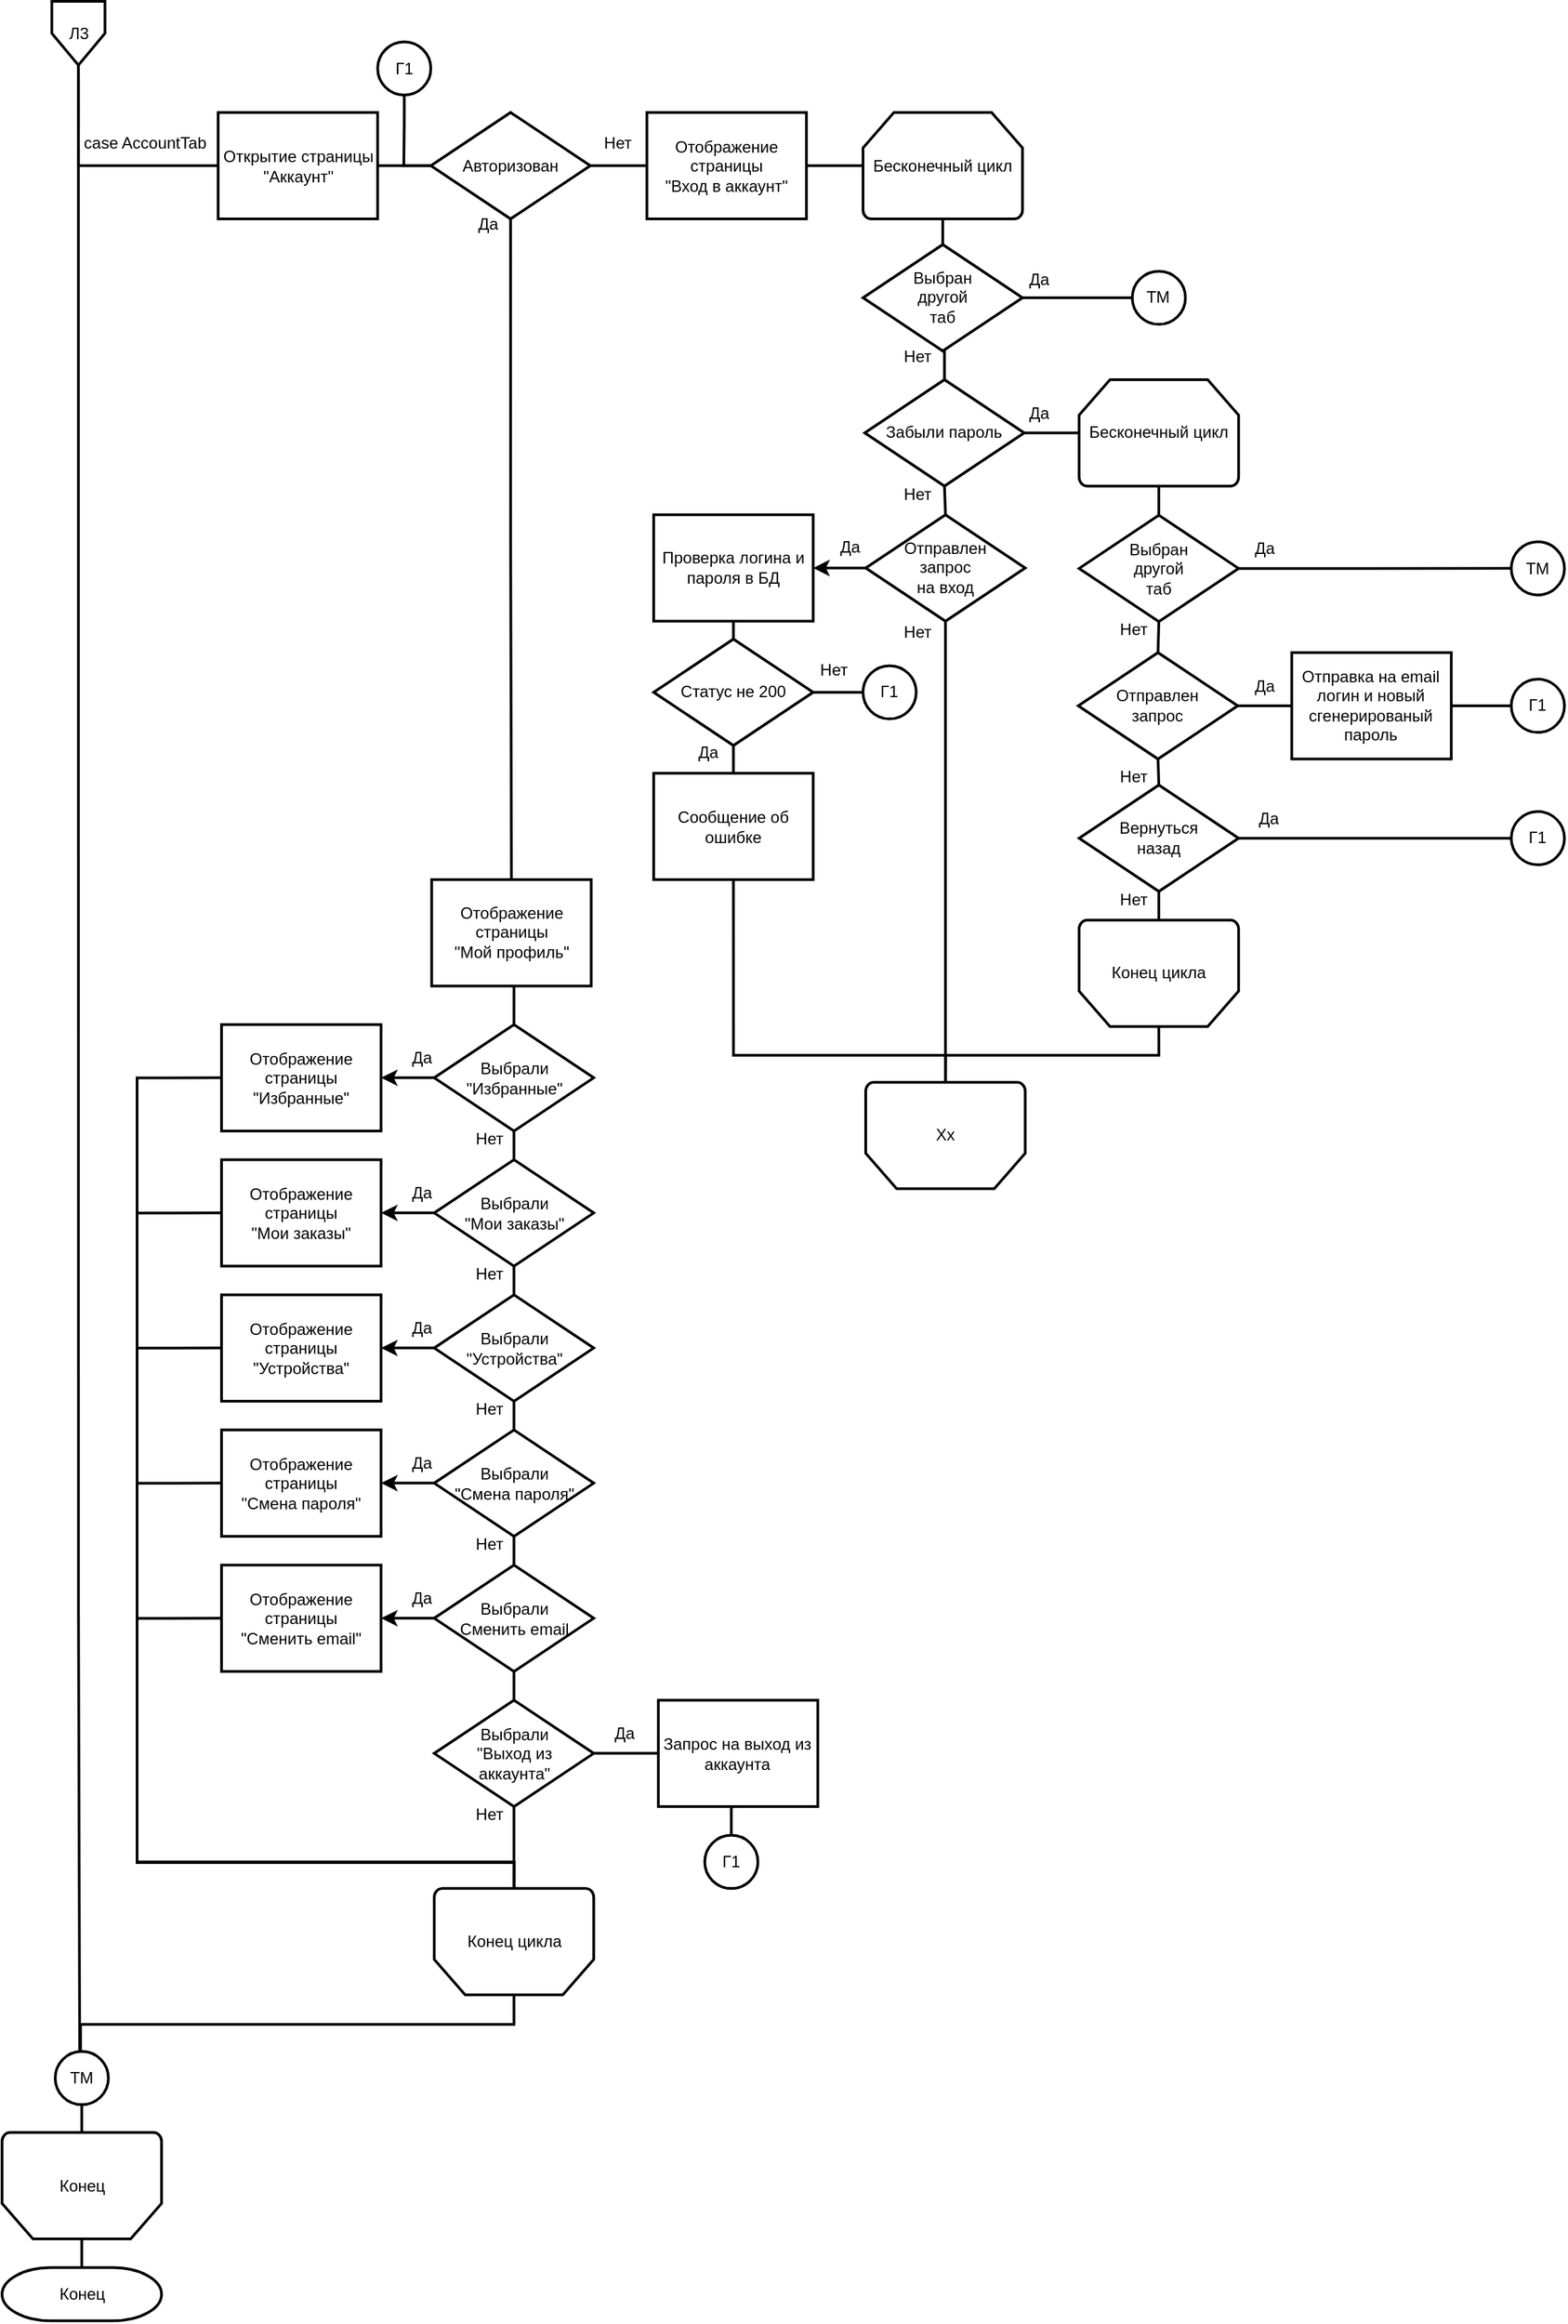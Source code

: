 <mxfile version="21.2.8" type="device">
  <diagram name="Page-1" id="mLQ_XVHuGvEOCb3nRhEn">
    <mxGraphModel dx="2026" dy="1183" grid="1" gridSize="10" guides="1" tooltips="1" connect="1" arrows="1" fold="1" page="1" pageScale="1" pageWidth="1169" pageHeight="1654" math="0" shadow="0">
      <root>
        <mxCell id="0" />
        <mxCell id="1" parent="0" />
        <mxCell id="KvnRA5Yr2zpOSTINbMvu-146" style="edgeStyle=orthogonalEdgeStyle;rounded=0;orthogonalLoop=1;jettySize=auto;html=1;exitX=0.5;exitY=1;exitDx=0;exitDy=0;exitPerimeter=0;strokeWidth=2;endArrow=none;endFill=0;" parent="1" target="KvnRA5Yr2zpOSTINbMvu-25" edge="1">
          <mxGeometry relative="1" as="geometry">
            <mxPoint x="99.055" y="148.74" as="sourcePoint" />
            <Array as="points">
              <mxPoint x="99" y="1230" />
              <mxPoint x="100" y="1230" />
            </Array>
          </mxGeometry>
        </mxCell>
        <mxCell id="_mmpPYD25XxmWE7m6DI2-28" style="edgeStyle=orthogonalEdgeStyle;rounded=0;orthogonalLoop=1;jettySize=auto;html=1;exitX=1;exitY=0.5;exitDx=0;exitDy=0;entryX=0;entryY=0.5;entryDx=0;entryDy=0;entryPerimeter=0;endArrow=none;endFill=0;strokeWidth=2;" parent="1" source="KvnRA5Yr2zpOSTINbMvu-6" target="KvnRA5Yr2zpOSTINbMvu-45" edge="1">
          <mxGeometry relative="1" as="geometry" />
        </mxCell>
        <mxCell id="KvnRA5Yr2zpOSTINbMvu-6" value="Открытие страницы&lt;br&gt;&quot;Аккаунт&quot;" style="rounded=0;whiteSpace=wrap;html=1;absoluteArcSize=1;arcSize=14;strokeWidth=2;" parent="1" vertex="1">
          <mxGeometry x="202.52" y="122.26" width="118.11" height="78.74" as="geometry" />
        </mxCell>
        <mxCell id="3LMkU-X2zRB7gaWDaqeF-50" style="edgeStyle=orthogonalEdgeStyle;rounded=0;orthogonalLoop=1;jettySize=auto;html=1;exitX=0.5;exitY=1;exitDx=0;exitDy=0;exitPerimeter=0;entryX=0.5;entryY=1;entryDx=0;entryDy=0;entryPerimeter=0;strokeWidth=2;endArrow=none;endFill=0;" parent="1" source="KvnRA5Yr2zpOSTINbMvu-25" target="3LMkU-X2zRB7gaWDaqeF-48" edge="1">
          <mxGeometry relative="1" as="geometry" />
        </mxCell>
        <mxCell id="KvnRA5Yr2zpOSTINbMvu-25" value="TM" style="strokeWidth=2;html=1;shape=mxgraph.flowchart.start_2;whiteSpace=wrap;" parent="1" vertex="1">
          <mxGeometry x="81.89" y="1557.31" width="39.37" height="39.37" as="geometry" />
        </mxCell>
        <mxCell id="_mmpPYD25XxmWE7m6DI2-30" style="edgeStyle=orthogonalEdgeStyle;rounded=0;orthogonalLoop=1;jettySize=auto;html=1;exitX=1;exitY=0.5;exitDx=0;exitDy=0;exitPerimeter=0;entryX=0;entryY=0.5;entryDx=0;entryDy=0;strokeWidth=2;endArrow=none;endFill=0;" parent="1" source="KvnRA5Yr2zpOSTINbMvu-45" target="KvnRA5Yr2zpOSTINbMvu-51" edge="1">
          <mxGeometry relative="1" as="geometry" />
        </mxCell>
        <mxCell id="_4HLBdeWDB0E14U4nkhD-1" style="edgeStyle=orthogonalEdgeStyle;rounded=0;orthogonalLoop=1;jettySize=auto;html=1;exitX=0.5;exitY=1;exitDx=0;exitDy=0;exitPerimeter=0;entryX=0.5;entryY=0;entryDx=0;entryDy=0;strokeWidth=2;endArrow=none;endFill=0;" edge="1" parent="1" source="KvnRA5Yr2zpOSTINbMvu-45" target="KvnRA5Yr2zpOSTINbMvu-46">
          <mxGeometry relative="1" as="geometry" />
        </mxCell>
        <mxCell id="KvnRA5Yr2zpOSTINbMvu-45" value="Авторизован" style="strokeWidth=2;html=1;shape=mxgraph.flowchart.decision;whiteSpace=wrap;" parent="1" vertex="1">
          <mxGeometry x="360" y="122.26" width="118.11" height="78.74" as="geometry" />
        </mxCell>
        <mxCell id="3LMkU-X2zRB7gaWDaqeF-35" style="edgeStyle=orthogonalEdgeStyle;rounded=0;orthogonalLoop=1;jettySize=auto;html=1;exitX=0.5;exitY=1;exitDx=0;exitDy=0;entryX=0.5;entryY=0;entryDx=0;entryDy=0;entryPerimeter=0;strokeWidth=2;endArrow=none;endFill=0;" parent="1" source="KvnRA5Yr2zpOSTINbMvu-46" target="3LMkU-X2zRB7gaWDaqeF-12" edge="1">
          <mxGeometry relative="1" as="geometry" />
        </mxCell>
        <mxCell id="KvnRA5Yr2zpOSTINbMvu-46" value="Отображение страницы&lt;br&gt;&quot;Мой профиль&quot;" style="rounded=0;whiteSpace=wrap;html=1;absoluteArcSize=1;arcSize=14;strokeWidth=2;" parent="1" vertex="1">
          <mxGeometry x="360.63" y="690.0" width="118.11" height="78.74" as="geometry" />
        </mxCell>
        <mxCell id="_mmpPYD25XxmWE7m6DI2-32" style="edgeStyle=orthogonalEdgeStyle;rounded=0;orthogonalLoop=1;jettySize=auto;html=1;exitX=1;exitY=0.5;exitDx=0;exitDy=0;entryX=0;entryY=0.5;entryDx=0;entryDy=0;entryPerimeter=0;strokeWidth=2;endArrow=none;endFill=0;" parent="1" source="KvnRA5Yr2zpOSTINbMvu-51" target="_mmpPYD25XxmWE7m6DI2-2" edge="1">
          <mxGeometry relative="1" as="geometry" />
        </mxCell>
        <mxCell id="KvnRA5Yr2zpOSTINbMvu-51" value="Отображение страницы&lt;br&gt;&quot;Вход в аккаунт&quot;" style="rounded=0;whiteSpace=wrap;html=1;absoluteArcSize=1;arcSize=14;strokeWidth=2;" parent="1" vertex="1">
          <mxGeometry x="520" y="122.26" width="118.11" height="78.74" as="geometry" />
        </mxCell>
        <mxCell id="khyOvqJB74KbkY-MV7Ck-98" style="edgeStyle=orthogonalEdgeStyle;rounded=0;orthogonalLoop=1;jettySize=auto;html=1;exitX=0.5;exitY=1;exitDx=0;exitDy=0;endArrow=none;endFill=0;strokeWidth=2;" parent="1" source="khyOvqJB74KbkY-MV7Ck-97" edge="1">
          <mxGeometry relative="1" as="geometry">
            <mxPoint x="99" y="150" as="targetPoint" />
          </mxGeometry>
        </mxCell>
        <mxCell id="3LMkU-X2zRB7gaWDaqeF-1" style="edgeStyle=orthogonalEdgeStyle;rounded=0;orthogonalLoop=1;jettySize=auto;html=1;exitX=0.5;exitY=1;exitDx=0;exitDy=0;entryX=0;entryY=0.5;entryDx=0;entryDy=0;strokeWidth=2;endArrow=none;endFill=0;" parent="1" source="khyOvqJB74KbkY-MV7Ck-97" target="KvnRA5Yr2zpOSTINbMvu-6" edge="1">
          <mxGeometry relative="1" as="geometry" />
        </mxCell>
        <mxCell id="khyOvqJB74KbkY-MV7Ck-97" value="Л3" style="verticalLabelPosition=middle;verticalAlign=middle;html=1;shape=offPageConnector;rounded=0;size=0.5;strokeWidth=2;labelPosition=center;align=center;" parent="1" vertex="1">
          <mxGeometry x="79.37" y="40.0" width="39.37" height="47.244" as="geometry" />
        </mxCell>
        <mxCell id="_mmpPYD25XxmWE7m6DI2-33" style="edgeStyle=orthogonalEdgeStyle;rounded=0;orthogonalLoop=1;jettySize=auto;html=1;exitX=0.5;exitY=1;exitDx=0;exitDy=0;exitPerimeter=0;entryX=0.5;entryY=0;entryDx=0;entryDy=0;entryPerimeter=0;strokeWidth=2;endArrow=none;endFill=0;" parent="1" source="_mmpPYD25XxmWE7m6DI2-2" target="_mmpPYD25XxmWE7m6DI2-3" edge="1">
          <mxGeometry relative="1" as="geometry" />
        </mxCell>
        <mxCell id="_mmpPYD25XxmWE7m6DI2-2" value="Бесконечный цикл" style="strokeWidth=2;html=1;shape=mxgraph.flowchart.loop_limit;whiteSpace=wrap;" parent="1" vertex="1">
          <mxGeometry x="680" y="122.26" width="118.11" height="78.74" as="geometry" />
        </mxCell>
        <mxCell id="_mmpPYD25XxmWE7m6DI2-34" style="edgeStyle=orthogonalEdgeStyle;rounded=0;orthogonalLoop=1;jettySize=auto;html=1;exitX=1;exitY=0.5;exitDx=0;exitDy=0;exitPerimeter=0;entryX=0;entryY=0.5;entryDx=0;entryDy=0;entryPerimeter=0;strokeWidth=2;endArrow=none;endFill=0;" parent="1" source="_mmpPYD25XxmWE7m6DI2-3" target="_mmpPYD25XxmWE7m6DI2-4" edge="1">
          <mxGeometry relative="1" as="geometry" />
        </mxCell>
        <mxCell id="_mmpPYD25XxmWE7m6DI2-35" style="edgeStyle=orthogonalEdgeStyle;rounded=0;orthogonalLoop=1;jettySize=auto;html=1;exitX=0.5;exitY=1;exitDx=0;exitDy=0;exitPerimeter=0;entryX=0.5;entryY=0;entryDx=0;entryDy=0;entryPerimeter=0;strokeWidth=2;endArrow=none;endFill=0;" parent="1" source="_mmpPYD25XxmWE7m6DI2-3" target="_mmpPYD25XxmWE7m6DI2-5" edge="1">
          <mxGeometry relative="1" as="geometry" />
        </mxCell>
        <mxCell id="_mmpPYD25XxmWE7m6DI2-3" value="Выбран&lt;br&gt;другой&lt;br&gt;таб" style="strokeWidth=2;html=1;shape=mxgraph.flowchart.decision;whiteSpace=wrap;" parent="1" vertex="1">
          <mxGeometry x="680.0" y="220" width="118.11" height="78.74" as="geometry" />
        </mxCell>
        <mxCell id="_mmpPYD25XxmWE7m6DI2-4" value="TM" style="strokeWidth=2;html=1;shape=mxgraph.flowchart.start_2;whiteSpace=wrap;" parent="1" vertex="1">
          <mxGeometry x="879.37" y="239.69" width="39.37" height="39.37" as="geometry" />
        </mxCell>
        <mxCell id="_mmpPYD25XxmWE7m6DI2-36" style="edgeStyle=orthogonalEdgeStyle;rounded=0;orthogonalLoop=1;jettySize=auto;html=1;exitX=1;exitY=0.5;exitDx=0;exitDy=0;exitPerimeter=0;entryX=0;entryY=0.5;entryDx=0;entryDy=0;entryPerimeter=0;strokeWidth=2;endArrow=none;endFill=0;" parent="1" source="_mmpPYD25XxmWE7m6DI2-5" target="_mmpPYD25XxmWE7m6DI2-6" edge="1">
          <mxGeometry relative="1" as="geometry" />
        </mxCell>
        <mxCell id="3LMkU-X2zRB7gaWDaqeF-8" style="edgeStyle=orthogonalEdgeStyle;rounded=0;orthogonalLoop=1;jettySize=auto;html=1;exitX=0.5;exitY=1;exitDx=0;exitDy=0;exitPerimeter=0;entryX=0.5;entryY=0;entryDx=0;entryDy=0;entryPerimeter=0;strokeWidth=2;endArrow=none;endFill=0;" parent="1" source="_mmpPYD25XxmWE7m6DI2-5" target="3LMkU-X2zRB7gaWDaqeF-7" edge="1">
          <mxGeometry relative="1" as="geometry" />
        </mxCell>
        <mxCell id="_mmpPYD25XxmWE7m6DI2-5" value="Забыли пароль" style="strokeWidth=2;html=1;shape=mxgraph.flowchart.decision;whiteSpace=wrap;" parent="1" vertex="1">
          <mxGeometry x="681.26" y="320" width="118.11" height="78.74" as="geometry" />
        </mxCell>
        <mxCell id="_mmpPYD25XxmWE7m6DI2-13" style="edgeStyle=orthogonalEdgeStyle;rounded=0;orthogonalLoop=1;jettySize=auto;html=1;exitX=0.5;exitY=1;exitDx=0;exitDy=0;exitPerimeter=0;entryX=0.5;entryY=0;entryDx=0;entryDy=0;entryPerimeter=0;strokeWidth=2;endArrow=none;endFill=0;" parent="1" source="_mmpPYD25XxmWE7m6DI2-6" target="_mmpPYD25XxmWE7m6DI2-7" edge="1">
          <mxGeometry relative="1" as="geometry" />
        </mxCell>
        <mxCell id="_mmpPYD25XxmWE7m6DI2-6" value="Бесконечный цикл" style="strokeWidth=2;html=1;shape=mxgraph.flowchart.loop_limit;whiteSpace=wrap;" parent="1" vertex="1">
          <mxGeometry x="840" y="320" width="118.11" height="78.74" as="geometry" />
        </mxCell>
        <mxCell id="_mmpPYD25XxmWE7m6DI2-14" style="edgeStyle=orthogonalEdgeStyle;rounded=0;orthogonalLoop=1;jettySize=auto;html=1;exitX=0.5;exitY=1;exitDx=0;exitDy=0;exitPerimeter=0;entryX=0.5;entryY=0;entryDx=0;entryDy=0;entryPerimeter=0;strokeWidth=2;endArrow=none;endFill=0;" parent="1" source="_mmpPYD25XxmWE7m6DI2-7" target="_mmpPYD25XxmWE7m6DI2-9" edge="1">
          <mxGeometry relative="1" as="geometry" />
        </mxCell>
        <mxCell id="_mmpPYD25XxmWE7m6DI2-16" style="edgeStyle=orthogonalEdgeStyle;rounded=0;orthogonalLoop=1;jettySize=auto;html=1;exitX=1;exitY=0.5;exitDx=0;exitDy=0;exitPerimeter=0;entryX=0;entryY=0.5;entryDx=0;entryDy=0;entryPerimeter=0;strokeWidth=2;endArrow=none;endFill=0;" parent="1" source="_mmpPYD25XxmWE7m6DI2-7" target="_mmpPYD25XxmWE7m6DI2-8" edge="1">
          <mxGeometry relative="1" as="geometry" />
        </mxCell>
        <mxCell id="_mmpPYD25XxmWE7m6DI2-7" value="Выбран&lt;br&gt;другой&lt;br&gt;таб" style="strokeWidth=2;html=1;shape=mxgraph.flowchart.decision;whiteSpace=wrap;" parent="1" vertex="1">
          <mxGeometry x="840.0" y="420.32" width="118.11" height="78.74" as="geometry" />
        </mxCell>
        <mxCell id="_mmpPYD25XxmWE7m6DI2-8" value="TM" style="strokeWidth=2;html=1;shape=mxgraph.flowchart.start_2;whiteSpace=wrap;" parent="1" vertex="1">
          <mxGeometry x="1160" y="440.0" width="39.37" height="39.37" as="geometry" />
        </mxCell>
        <mxCell id="_mmpPYD25XxmWE7m6DI2-25" style="edgeStyle=orthogonalEdgeStyle;rounded=0;orthogonalLoop=1;jettySize=auto;html=1;exitX=0.5;exitY=1;exitDx=0;exitDy=0;exitPerimeter=0;entryX=0.5;entryY=0;entryDx=0;entryDy=0;entryPerimeter=0;endArrow=none;endFill=0;strokeWidth=2;" parent="1" source="_mmpPYD25XxmWE7m6DI2-9" target="_mmpPYD25XxmWE7m6DI2-23" edge="1">
          <mxGeometry relative="1" as="geometry" />
        </mxCell>
        <mxCell id="3LMkU-X2zRB7gaWDaqeF-55" style="edgeStyle=orthogonalEdgeStyle;rounded=0;orthogonalLoop=1;jettySize=auto;html=1;exitX=1;exitY=0.5;exitDx=0;exitDy=0;exitPerimeter=0;entryX=0;entryY=0.5;entryDx=0;entryDy=0;strokeWidth=2;endArrow=none;endFill=0;" parent="1" source="_mmpPYD25XxmWE7m6DI2-9" target="3LMkU-X2zRB7gaWDaqeF-54" edge="1">
          <mxGeometry relative="1" as="geometry" />
        </mxCell>
        <mxCell id="_mmpPYD25XxmWE7m6DI2-9" value="Отправлен&lt;br&gt;запрос" style="strokeWidth=2;html=1;shape=mxgraph.flowchart.decision;whiteSpace=wrap;" parent="1" vertex="1">
          <mxGeometry x="839.37" y="522" width="118.11" height="78.74" as="geometry" />
        </mxCell>
        <mxCell id="_mmpPYD25XxmWE7m6DI2-29" style="edgeStyle=orthogonalEdgeStyle;rounded=0;orthogonalLoop=1;jettySize=auto;html=1;exitX=0.5;exitY=1;exitDx=0;exitDy=0;exitPerimeter=0;entryX=0;entryY=0.5;entryDx=0;entryDy=0;entryPerimeter=0;strokeWidth=2;endArrow=none;endFill=0;" parent="1" source="_mmpPYD25XxmWE7m6DI2-10" target="KvnRA5Yr2zpOSTINbMvu-45" edge="1">
          <mxGeometry relative="1" as="geometry" />
        </mxCell>
        <mxCell id="_mmpPYD25XxmWE7m6DI2-10" value="Г1" style="strokeWidth=2;html=1;shape=mxgraph.flowchart.start_2;whiteSpace=wrap;" parent="1" vertex="1">
          <mxGeometry x="320.63" y="70" width="39.37" height="39.37" as="geometry" />
        </mxCell>
        <mxCell id="_mmpPYD25XxmWE7m6DI2-11" value="Г1" style="strokeWidth=2;html=1;shape=mxgraph.flowchart.start_2;whiteSpace=wrap;" parent="1" vertex="1">
          <mxGeometry x="1160" y="541.68" width="39.37" height="39.37" as="geometry" />
        </mxCell>
        <mxCell id="3LMkU-X2zRB7gaWDaqeF-5" style="edgeStyle=orthogonalEdgeStyle;rounded=0;orthogonalLoop=1;jettySize=auto;html=1;exitX=0.5;exitY=0;exitDx=0;exitDy=0;exitPerimeter=0;entryX=0.5;entryY=1;entryDx=0;entryDy=0;entryPerimeter=0;strokeWidth=2;endArrow=none;endFill=0;" parent="1" source="_mmpPYD25XxmWE7m6DI2-12" target="3LMkU-X2zRB7gaWDaqeF-4" edge="1">
          <mxGeometry relative="1" as="geometry">
            <Array as="points">
              <mxPoint x="899" y="820" />
              <mxPoint x="741" y="820" />
            </Array>
          </mxGeometry>
        </mxCell>
        <mxCell id="_mmpPYD25XxmWE7m6DI2-12" value="Конец цикла" style="strokeWidth=2;html=1;shape=mxgraph.flowchart.loop_limit;whiteSpace=wrap;flipH=1;flipV=1;" parent="1" vertex="1">
          <mxGeometry x="840" y="720" width="118.11" height="78.74" as="geometry" />
        </mxCell>
        <mxCell id="_mmpPYD25XxmWE7m6DI2-26" style="edgeStyle=orthogonalEdgeStyle;rounded=0;orthogonalLoop=1;jettySize=auto;html=1;exitX=1;exitY=0.5;exitDx=0;exitDy=0;exitPerimeter=0;entryX=0;entryY=0.5;entryDx=0;entryDy=0;entryPerimeter=0;strokeWidth=2;endArrow=none;endFill=0;" parent="1" source="_mmpPYD25XxmWE7m6DI2-23" target="_mmpPYD25XxmWE7m6DI2-24" edge="1">
          <mxGeometry relative="1" as="geometry" />
        </mxCell>
        <mxCell id="_mmpPYD25XxmWE7m6DI2-27" style="edgeStyle=orthogonalEdgeStyle;rounded=0;orthogonalLoop=1;jettySize=auto;html=1;exitX=0.5;exitY=1;exitDx=0;exitDy=0;exitPerimeter=0;entryX=0.5;entryY=1;entryDx=0;entryDy=0;entryPerimeter=0;strokeWidth=2;endArrow=none;endFill=0;" parent="1" source="_mmpPYD25XxmWE7m6DI2-23" target="_mmpPYD25XxmWE7m6DI2-12" edge="1">
          <mxGeometry relative="1" as="geometry" />
        </mxCell>
        <mxCell id="_mmpPYD25XxmWE7m6DI2-23" value="Вернуться&lt;br&gt;назад" style="strokeWidth=2;html=1;shape=mxgraph.flowchart.decision;whiteSpace=wrap;" parent="1" vertex="1">
          <mxGeometry x="840" y="620" width="118.11" height="78.74" as="geometry" />
        </mxCell>
        <mxCell id="_mmpPYD25XxmWE7m6DI2-24" value="Г1" style="strokeWidth=2;html=1;shape=mxgraph.flowchart.start_2;whiteSpace=wrap;" parent="1" vertex="1">
          <mxGeometry x="1160.0" y="639.68" width="39.37" height="39.37" as="geometry" />
        </mxCell>
        <mxCell id="3LMkU-X2zRB7gaWDaqeF-2" value="case AccountTab" style="text;html=1;align=center;verticalAlign=middle;resizable=0;points=[];autosize=1;strokeColor=none;fillColor=none;" parent="1" vertex="1">
          <mxGeometry x="92.52" y="130" width="110" height="30" as="geometry" />
        </mxCell>
        <mxCell id="3LMkU-X2zRB7gaWDaqeF-4" value="Xx" style="strokeWidth=2;html=1;shape=mxgraph.flowchart.loop_limit;whiteSpace=wrap;flipH=1;flipV=1;" parent="1" vertex="1">
          <mxGeometry x="682" y="840" width="118.11" height="78.74" as="geometry" />
        </mxCell>
        <mxCell id="3LMkU-X2zRB7gaWDaqeF-11" style="edgeStyle=orthogonalEdgeStyle;rounded=0;orthogonalLoop=1;jettySize=auto;html=1;exitX=0.5;exitY=1;exitDx=0;exitDy=0;exitPerimeter=0;entryX=0.5;entryY=1;entryDx=0;entryDy=0;entryPerimeter=0;strokeWidth=2;endArrow=none;endFill=0;" parent="1" source="3LMkU-X2zRB7gaWDaqeF-7" target="3LMkU-X2zRB7gaWDaqeF-4" edge="1">
          <mxGeometry relative="1" as="geometry" />
        </mxCell>
        <mxCell id="3LMkU-X2zRB7gaWDaqeF-77" style="edgeStyle=orthogonalEdgeStyle;rounded=0;orthogonalLoop=1;jettySize=auto;html=1;exitX=0;exitY=0.5;exitDx=0;exitDy=0;exitPerimeter=0;entryX=1;entryY=0.5;entryDx=0;entryDy=0;strokeWidth=2;" parent="1" source="3LMkU-X2zRB7gaWDaqeF-7" target="3LMkU-X2zRB7gaWDaqeF-76" edge="1">
          <mxGeometry relative="1" as="geometry" />
        </mxCell>
        <mxCell id="3LMkU-X2zRB7gaWDaqeF-7" value="Отправлен&lt;br&gt;запрос&lt;br&gt;на вход" style="strokeWidth=2;html=1;shape=mxgraph.flowchart.decision;whiteSpace=wrap;" parent="1" vertex="1">
          <mxGeometry x="682" y="420" width="118.11" height="78.74" as="geometry" />
        </mxCell>
        <mxCell id="3LMkU-X2zRB7gaWDaqeF-9" value="Г1" style="strokeWidth=2;html=1;shape=mxgraph.flowchart.start_2;whiteSpace=wrap;" parent="1" vertex="1">
          <mxGeometry x="680.0" y="531.69" width="39.37" height="39.37" as="geometry" />
        </mxCell>
        <mxCell id="3LMkU-X2zRB7gaWDaqeF-19" style="edgeStyle=orthogonalEdgeStyle;rounded=0;orthogonalLoop=1;jettySize=auto;html=1;exitX=0;exitY=0.5;exitDx=0;exitDy=0;exitPerimeter=0;entryX=1;entryY=0.5;entryDx=0;entryDy=0;strokeWidth=2;" parent="1" source="3LMkU-X2zRB7gaWDaqeF-12" target="3LMkU-X2zRB7gaWDaqeF-18" edge="1">
          <mxGeometry relative="1" as="geometry" />
        </mxCell>
        <mxCell id="3LMkU-X2zRB7gaWDaqeF-36" style="edgeStyle=orthogonalEdgeStyle;rounded=0;orthogonalLoop=1;jettySize=auto;html=1;exitX=0.5;exitY=1;exitDx=0;exitDy=0;exitPerimeter=0;entryX=0.5;entryY=0;entryDx=0;entryDy=0;entryPerimeter=0;strokeWidth=2;endArrow=none;endFill=0;" parent="1" source="3LMkU-X2zRB7gaWDaqeF-12" target="3LMkU-X2zRB7gaWDaqeF-13" edge="1">
          <mxGeometry relative="1" as="geometry" />
        </mxCell>
        <mxCell id="3LMkU-X2zRB7gaWDaqeF-12" value="Выбрали &quot;Избранные&quot;" style="strokeWidth=2;html=1;shape=mxgraph.flowchart.decision;whiteSpace=wrap;" parent="1" vertex="1">
          <mxGeometry x="362.52" y="797.31" width="118.11" height="78.74" as="geometry" />
        </mxCell>
        <mxCell id="3LMkU-X2zRB7gaWDaqeF-21" style="edgeStyle=orthogonalEdgeStyle;rounded=0;orthogonalLoop=1;jettySize=auto;html=1;exitX=0;exitY=0.5;exitDx=0;exitDy=0;exitPerimeter=0;entryX=1;entryY=0.5;entryDx=0;entryDy=0;strokeWidth=2;" parent="1" source="3LMkU-X2zRB7gaWDaqeF-13" target="3LMkU-X2zRB7gaWDaqeF-20" edge="1">
          <mxGeometry relative="1" as="geometry" />
        </mxCell>
        <mxCell id="3LMkU-X2zRB7gaWDaqeF-37" style="edgeStyle=orthogonalEdgeStyle;rounded=0;orthogonalLoop=1;jettySize=auto;html=1;exitX=0.5;exitY=1;exitDx=0;exitDy=0;exitPerimeter=0;entryX=0.5;entryY=0;entryDx=0;entryDy=0;entryPerimeter=0;strokeWidth=2;endArrow=none;endFill=0;" parent="1" source="3LMkU-X2zRB7gaWDaqeF-13" target="3LMkU-X2zRB7gaWDaqeF-14" edge="1">
          <mxGeometry relative="1" as="geometry" />
        </mxCell>
        <mxCell id="3LMkU-X2zRB7gaWDaqeF-13" value="Выбрали&lt;br&gt;&quot;Мои заказы&quot;" style="strokeWidth=2;html=1;shape=mxgraph.flowchart.decision;whiteSpace=wrap;" parent="1" vertex="1">
          <mxGeometry x="362.52" y="897.31" width="118.11" height="78.74" as="geometry" />
        </mxCell>
        <mxCell id="3LMkU-X2zRB7gaWDaqeF-32" style="edgeStyle=orthogonalEdgeStyle;rounded=0;orthogonalLoop=1;jettySize=auto;html=1;exitX=0;exitY=0.5;exitDx=0;exitDy=0;exitPerimeter=0;entryX=1;entryY=0.5;entryDx=0;entryDy=0;strokeWidth=2;" parent="1" source="3LMkU-X2zRB7gaWDaqeF-14" target="3LMkU-X2zRB7gaWDaqeF-22" edge="1">
          <mxGeometry relative="1" as="geometry" />
        </mxCell>
        <mxCell id="3LMkU-X2zRB7gaWDaqeF-38" style="edgeStyle=orthogonalEdgeStyle;rounded=0;orthogonalLoop=1;jettySize=auto;html=1;exitX=0.5;exitY=1;exitDx=0;exitDy=0;exitPerimeter=0;entryX=0.5;entryY=0;entryDx=0;entryDy=0;entryPerimeter=0;strokeWidth=2;endArrow=none;endFill=0;" parent="1" source="3LMkU-X2zRB7gaWDaqeF-14" target="3LMkU-X2zRB7gaWDaqeF-15" edge="1">
          <mxGeometry relative="1" as="geometry" />
        </mxCell>
        <mxCell id="3LMkU-X2zRB7gaWDaqeF-14" value="Выбрали &quot;Устройства&quot;" style="strokeWidth=2;html=1;shape=mxgraph.flowchart.decision;whiteSpace=wrap;" parent="1" vertex="1">
          <mxGeometry x="362.52" y="997.31" width="118.11" height="78.74" as="geometry" />
        </mxCell>
        <mxCell id="3LMkU-X2zRB7gaWDaqeF-33" style="edgeStyle=orthogonalEdgeStyle;rounded=0;orthogonalLoop=1;jettySize=auto;html=1;exitX=0;exitY=0.5;exitDx=0;exitDy=0;exitPerimeter=0;entryX=1;entryY=0.5;entryDx=0;entryDy=0;strokeWidth=2;" parent="1" source="3LMkU-X2zRB7gaWDaqeF-15" target="3LMkU-X2zRB7gaWDaqeF-23" edge="1">
          <mxGeometry relative="1" as="geometry" />
        </mxCell>
        <mxCell id="3LMkU-X2zRB7gaWDaqeF-39" style="edgeStyle=orthogonalEdgeStyle;rounded=0;orthogonalLoop=1;jettySize=auto;html=1;exitX=0.5;exitY=1;exitDx=0;exitDy=0;exitPerimeter=0;entryX=0.5;entryY=0;entryDx=0;entryDy=0;entryPerimeter=0;strokeWidth=2;endArrow=none;endFill=0;" parent="1" source="3LMkU-X2zRB7gaWDaqeF-15" target="3LMkU-X2zRB7gaWDaqeF-16" edge="1">
          <mxGeometry relative="1" as="geometry" />
        </mxCell>
        <mxCell id="3LMkU-X2zRB7gaWDaqeF-15" value="Выбрали&lt;br&gt;&quot;Смена пароля&quot;" style="strokeWidth=2;html=1;shape=mxgraph.flowchart.decision;whiteSpace=wrap;" parent="1" vertex="1">
          <mxGeometry x="362.52" y="1097.31" width="118.11" height="78.74" as="geometry" />
        </mxCell>
        <mxCell id="3LMkU-X2zRB7gaWDaqeF-34" style="edgeStyle=orthogonalEdgeStyle;rounded=0;orthogonalLoop=1;jettySize=auto;html=1;exitX=0;exitY=0.5;exitDx=0;exitDy=0;exitPerimeter=0;entryX=1;entryY=0.5;entryDx=0;entryDy=0;strokeWidth=2;" parent="1" source="3LMkU-X2zRB7gaWDaqeF-16" target="3LMkU-X2zRB7gaWDaqeF-24" edge="1">
          <mxGeometry relative="1" as="geometry" />
        </mxCell>
        <mxCell id="3LMkU-X2zRB7gaWDaqeF-40" style="edgeStyle=orthogonalEdgeStyle;rounded=0;orthogonalLoop=1;jettySize=auto;html=1;exitX=0.5;exitY=1;exitDx=0;exitDy=0;exitPerimeter=0;entryX=0.5;entryY=0;entryDx=0;entryDy=0;entryPerimeter=0;strokeWidth=2;endArrow=none;endFill=0;" parent="1" source="3LMkU-X2zRB7gaWDaqeF-16" target="3LMkU-X2zRB7gaWDaqeF-17" edge="1">
          <mxGeometry relative="1" as="geometry" />
        </mxCell>
        <mxCell id="3LMkU-X2zRB7gaWDaqeF-16" value="Выбрали&lt;br&gt;Сменить email" style="strokeWidth=2;html=1;shape=mxgraph.flowchart.decision;whiteSpace=wrap;" parent="1" vertex="1">
          <mxGeometry x="362.52" y="1197.31" width="118.11" height="78.74" as="geometry" />
        </mxCell>
        <mxCell id="3LMkU-X2zRB7gaWDaqeF-28" style="edgeStyle=orthogonalEdgeStyle;rounded=0;orthogonalLoop=1;jettySize=auto;html=1;exitX=1;exitY=0.5;exitDx=0;exitDy=0;exitPerimeter=0;entryX=0;entryY=0.5;entryDx=0;entryDy=0;strokeWidth=2;endArrow=none;endFill=0;" parent="1" source="3LMkU-X2zRB7gaWDaqeF-17" target="3LMkU-X2zRB7gaWDaqeF-25" edge="1">
          <mxGeometry relative="1" as="geometry" />
        </mxCell>
        <mxCell id="3LMkU-X2zRB7gaWDaqeF-41" style="edgeStyle=orthogonalEdgeStyle;rounded=0;orthogonalLoop=1;jettySize=auto;html=1;exitX=0.5;exitY=1;exitDx=0;exitDy=0;exitPerimeter=0;entryX=0.5;entryY=1;entryDx=0;entryDy=0;entryPerimeter=0;strokeWidth=2;endArrow=none;endFill=0;" parent="1" source="3LMkU-X2zRB7gaWDaqeF-17" target="3LMkU-X2zRB7gaWDaqeF-31" edge="1">
          <mxGeometry relative="1" as="geometry" />
        </mxCell>
        <mxCell id="3LMkU-X2zRB7gaWDaqeF-17" value="Выбрали&lt;br&gt;&quot;Выход из&lt;br&gt;аккаунта&quot;" style="strokeWidth=2;html=1;shape=mxgraph.flowchart.decision;whiteSpace=wrap;" parent="1" vertex="1">
          <mxGeometry x="362.52" y="1297.31" width="118.11" height="78.74" as="geometry" />
        </mxCell>
        <mxCell id="3LMkU-X2zRB7gaWDaqeF-47" style="edgeStyle=orthogonalEdgeStyle;rounded=0;orthogonalLoop=1;jettySize=auto;html=1;exitX=0;exitY=0.5;exitDx=0;exitDy=0;strokeWidth=2;endArrow=none;endFill=0;" parent="1" source="3LMkU-X2zRB7gaWDaqeF-18" target="3LMkU-X2zRB7gaWDaqeF-31" edge="1">
          <mxGeometry relative="1" as="geometry">
            <Array as="points">
              <mxPoint x="142.52" y="836.31" />
              <mxPoint x="142.52" y="1417.31" />
              <mxPoint x="421.52" y="1417.31" />
            </Array>
          </mxGeometry>
        </mxCell>
        <mxCell id="3LMkU-X2zRB7gaWDaqeF-18" value="Отображение страницы &quot;Избранные&quot;" style="rounded=0;whiteSpace=wrap;html=1;absoluteArcSize=1;arcSize=14;strokeWidth=2;" parent="1" vertex="1">
          <mxGeometry x="205.04" y="797.31" width="118.11" height="78.74" as="geometry" />
        </mxCell>
        <mxCell id="3LMkU-X2zRB7gaWDaqeF-45" style="edgeStyle=orthogonalEdgeStyle;rounded=0;orthogonalLoop=1;jettySize=auto;html=1;exitX=0;exitY=0.5;exitDx=0;exitDy=0;entryX=0.5;entryY=1;entryDx=0;entryDy=0;entryPerimeter=0;strokeWidth=2;endArrow=none;endFill=0;" parent="1" source="3LMkU-X2zRB7gaWDaqeF-20" target="3LMkU-X2zRB7gaWDaqeF-31" edge="1">
          <mxGeometry relative="1" as="geometry">
            <Array as="points">
              <mxPoint x="142.52" y="936.31" />
              <mxPoint x="142.52" y="1417.31" />
              <mxPoint x="421.52" y="1417.31" />
            </Array>
          </mxGeometry>
        </mxCell>
        <mxCell id="3LMkU-X2zRB7gaWDaqeF-20" value="Отображение страницы&lt;br&gt;&quot;Мои заказы&quot;" style="rounded=0;whiteSpace=wrap;html=1;absoluteArcSize=1;arcSize=14;strokeWidth=2;" parent="1" vertex="1">
          <mxGeometry x="205.04" y="897.31" width="118.11" height="78.74" as="geometry" />
        </mxCell>
        <mxCell id="3LMkU-X2zRB7gaWDaqeF-44" style="edgeStyle=orthogonalEdgeStyle;rounded=0;orthogonalLoop=1;jettySize=auto;html=1;exitX=0;exitY=0.5;exitDx=0;exitDy=0;entryX=0.5;entryY=1;entryDx=0;entryDy=0;entryPerimeter=0;endArrow=none;endFill=0;strokeWidth=2;" parent="1" source="3LMkU-X2zRB7gaWDaqeF-22" target="3LMkU-X2zRB7gaWDaqeF-31" edge="1">
          <mxGeometry relative="1" as="geometry">
            <Array as="points">
              <mxPoint x="142.52" y="1036.31" />
              <mxPoint x="142.52" y="1417.31" />
              <mxPoint x="421.52" y="1417.31" />
            </Array>
          </mxGeometry>
        </mxCell>
        <mxCell id="3LMkU-X2zRB7gaWDaqeF-22" value="Отображение страницы&lt;br&gt;&quot;Устройства&quot;" style="rounded=0;whiteSpace=wrap;html=1;absoluteArcSize=1;arcSize=14;strokeWidth=2;" parent="1" vertex="1">
          <mxGeometry x="205.04" y="997.31" width="118.11" height="78.74" as="geometry" />
        </mxCell>
        <mxCell id="3LMkU-X2zRB7gaWDaqeF-43" style="edgeStyle=orthogonalEdgeStyle;rounded=0;orthogonalLoop=1;jettySize=auto;html=1;exitX=0;exitY=0.5;exitDx=0;exitDy=0;entryX=0.5;entryY=1;entryDx=0;entryDy=0;entryPerimeter=0;strokeWidth=2;endArrow=none;endFill=0;" parent="1" source="3LMkU-X2zRB7gaWDaqeF-23" target="3LMkU-X2zRB7gaWDaqeF-31" edge="1">
          <mxGeometry relative="1" as="geometry">
            <Array as="points">
              <mxPoint x="142.52" y="1136.31" />
              <mxPoint x="142.52" y="1417.31" />
              <mxPoint x="421.52" y="1417.31" />
            </Array>
          </mxGeometry>
        </mxCell>
        <mxCell id="3LMkU-X2zRB7gaWDaqeF-23" value="Отображение страницы&lt;br&gt;&quot;Смена пароля&quot;" style="rounded=0;whiteSpace=wrap;html=1;absoluteArcSize=1;arcSize=14;strokeWidth=2;" parent="1" vertex="1">
          <mxGeometry x="205.04" y="1097.31" width="118.11" height="78.74" as="geometry" />
        </mxCell>
        <mxCell id="3LMkU-X2zRB7gaWDaqeF-42" style="edgeStyle=orthogonalEdgeStyle;rounded=0;orthogonalLoop=1;jettySize=auto;html=1;exitX=0;exitY=0.5;exitDx=0;exitDy=0;entryX=0.5;entryY=1;entryDx=0;entryDy=0;entryPerimeter=0;endArrow=none;endFill=0;strokeWidth=2;" parent="1" source="3LMkU-X2zRB7gaWDaqeF-24" target="3LMkU-X2zRB7gaWDaqeF-31" edge="1">
          <mxGeometry relative="1" as="geometry">
            <Array as="points">
              <mxPoint x="142.52" y="1236.31" />
              <mxPoint x="142.52" y="1417.31" />
              <mxPoint x="421.52" y="1417.31" />
            </Array>
          </mxGeometry>
        </mxCell>
        <mxCell id="3LMkU-X2zRB7gaWDaqeF-24" value="Отображение страницы&lt;br&gt;&quot;Сменить email&quot;" style="rounded=0;whiteSpace=wrap;html=1;absoluteArcSize=1;arcSize=14;strokeWidth=2;" parent="1" vertex="1">
          <mxGeometry x="205.04" y="1197.31" width="118.11" height="78.74" as="geometry" />
        </mxCell>
        <mxCell id="3LMkU-X2zRB7gaWDaqeF-30" style="edgeStyle=orthogonalEdgeStyle;rounded=0;orthogonalLoop=1;jettySize=auto;html=1;exitX=0.5;exitY=1;exitDx=0;exitDy=0;entryX=0.5;entryY=0;entryDx=0;entryDy=0;entryPerimeter=0;strokeWidth=2;endArrow=none;endFill=0;" parent="1" source="3LMkU-X2zRB7gaWDaqeF-25" target="3LMkU-X2zRB7gaWDaqeF-29" edge="1">
          <mxGeometry relative="1" as="geometry" />
        </mxCell>
        <mxCell id="3LMkU-X2zRB7gaWDaqeF-25" value="Запрос на выход из аккаунта" style="rounded=0;whiteSpace=wrap;html=1;absoluteArcSize=1;arcSize=14;strokeWidth=2;" parent="1" vertex="1">
          <mxGeometry x="528.45" y="1297.31" width="118.11" height="78.74" as="geometry" />
        </mxCell>
        <mxCell id="3LMkU-X2zRB7gaWDaqeF-29" value="Г1" style="strokeWidth=2;html=1;shape=mxgraph.flowchart.start_2;whiteSpace=wrap;" parent="1" vertex="1">
          <mxGeometry x="562.82" y="1397.31" width="39.37" height="39.37" as="geometry" />
        </mxCell>
        <mxCell id="3LMkU-X2zRB7gaWDaqeF-57" style="edgeStyle=orthogonalEdgeStyle;rounded=0;orthogonalLoop=1;jettySize=auto;html=1;exitX=0.5;exitY=0;exitDx=0;exitDy=0;exitPerimeter=0;entryX=0.5;entryY=0;entryDx=0;entryDy=0;entryPerimeter=0;strokeWidth=2;endArrow=none;endFill=0;" parent="1" source="3LMkU-X2zRB7gaWDaqeF-31" target="KvnRA5Yr2zpOSTINbMvu-25" edge="1">
          <mxGeometry relative="1" as="geometry">
            <Array as="points">
              <mxPoint x="421.63" y="1537.31" />
              <mxPoint x="100.63" y="1537.31" />
              <mxPoint x="100.63" y="1557.31" />
            </Array>
          </mxGeometry>
        </mxCell>
        <mxCell id="3LMkU-X2zRB7gaWDaqeF-31" value="Конец цикла" style="strokeWidth=2;html=1;shape=mxgraph.flowchart.loop_limit;whiteSpace=wrap;flipH=1;flipV=1;" parent="1" vertex="1">
          <mxGeometry x="362.52" y="1436.68" width="118.11" height="78.74" as="geometry" />
        </mxCell>
        <mxCell id="3LMkU-X2zRB7gaWDaqeF-51" style="edgeStyle=orthogonalEdgeStyle;rounded=0;orthogonalLoop=1;jettySize=auto;html=1;exitX=0.5;exitY=0;exitDx=0;exitDy=0;exitPerimeter=0;entryX=0.5;entryY=0;entryDx=0;entryDy=0;entryPerimeter=0;strokeWidth=2;endArrow=none;endFill=0;" parent="1" source="3LMkU-X2zRB7gaWDaqeF-48" target="3LMkU-X2zRB7gaWDaqeF-49" edge="1">
          <mxGeometry relative="1" as="geometry" />
        </mxCell>
        <mxCell id="3LMkU-X2zRB7gaWDaqeF-48" value="Конец" style="strokeWidth=2;html=1;shape=mxgraph.flowchart.loop_limit;whiteSpace=wrap;flipH=1;flipV=1;" parent="1" vertex="1">
          <mxGeometry x="42.52" y="1617.31" width="118.11" height="78.74" as="geometry" />
        </mxCell>
        <mxCell id="3LMkU-X2zRB7gaWDaqeF-49" value="Конец" style="strokeWidth=2;html=1;shape=mxgraph.flowchart.terminator;whiteSpace=wrap;" parent="1" vertex="1">
          <mxGeometry x="42.52" y="1717.31" width="118.11" height="39.37" as="geometry" />
        </mxCell>
        <mxCell id="3LMkU-X2zRB7gaWDaqeF-56" style="edgeStyle=orthogonalEdgeStyle;rounded=0;orthogonalLoop=1;jettySize=auto;html=1;exitX=1;exitY=0.5;exitDx=0;exitDy=0;entryX=0;entryY=0.5;entryDx=0;entryDy=0;entryPerimeter=0;strokeWidth=2;endArrow=none;endFill=0;" parent="1" source="3LMkU-X2zRB7gaWDaqeF-54" target="_mmpPYD25XxmWE7m6DI2-11" edge="1">
          <mxGeometry relative="1" as="geometry" />
        </mxCell>
        <mxCell id="3LMkU-X2zRB7gaWDaqeF-54" value="Отправка на email&lt;br&gt;логин и новый сгенерированый пароль" style="rounded=0;whiteSpace=wrap;html=1;absoluteArcSize=1;arcSize=14;strokeWidth=2;" parent="1" vertex="1">
          <mxGeometry x="997.48" y="522" width="118.11" height="78.74" as="geometry" />
        </mxCell>
        <mxCell id="3LMkU-X2zRB7gaWDaqeF-58" value="Да" style="text;html=1;align=center;verticalAlign=middle;resizable=0;points=[];autosize=1;strokeColor=none;fillColor=none;" parent="1" vertex="1">
          <mxGeometry x="381.89" y="190" width="40" height="30" as="geometry" />
        </mxCell>
        <mxCell id="3LMkU-X2zRB7gaWDaqeF-59" value="Нет" style="text;html=1;align=center;verticalAlign=middle;resizable=0;points=[];autosize=1;strokeColor=none;fillColor=none;" parent="1" vertex="1">
          <mxGeometry x="478.11" y="130" width="40" height="30" as="geometry" />
        </mxCell>
        <mxCell id="3LMkU-X2zRB7gaWDaqeF-60" value="Да" style="text;html=1;align=center;verticalAlign=middle;resizable=0;points=[];autosize=1;strokeColor=none;fillColor=none;" parent="1" vertex="1">
          <mxGeometry x="332.52" y="807.31" width="40" height="30" as="geometry" />
        </mxCell>
        <mxCell id="3LMkU-X2zRB7gaWDaqeF-61" value="Да" style="text;html=1;align=center;verticalAlign=middle;resizable=0;points=[];autosize=1;strokeColor=none;fillColor=none;" parent="1" vertex="1">
          <mxGeometry x="332.52" y="907.31" width="40" height="30" as="geometry" />
        </mxCell>
        <mxCell id="3LMkU-X2zRB7gaWDaqeF-62" value="Да" style="text;html=1;align=center;verticalAlign=middle;resizable=0;points=[];autosize=1;strokeColor=none;fillColor=none;" parent="1" vertex="1">
          <mxGeometry x="332.52" y="1007.31" width="40" height="30" as="geometry" />
        </mxCell>
        <mxCell id="3LMkU-X2zRB7gaWDaqeF-63" value="Да" style="text;html=1;align=center;verticalAlign=middle;resizable=0;points=[];autosize=1;strokeColor=none;fillColor=none;" parent="1" vertex="1">
          <mxGeometry x="332.52" y="1107.31" width="40" height="30" as="geometry" />
        </mxCell>
        <mxCell id="3LMkU-X2zRB7gaWDaqeF-64" value="Да" style="text;html=1;align=center;verticalAlign=middle;resizable=0;points=[];autosize=1;strokeColor=none;fillColor=none;" parent="1" vertex="1">
          <mxGeometry x="332.52" y="1207.31" width="40" height="30" as="geometry" />
        </mxCell>
        <mxCell id="3LMkU-X2zRB7gaWDaqeF-65" value="Да" style="text;html=1;align=center;verticalAlign=middle;resizable=0;points=[];autosize=1;strokeColor=none;fillColor=none;" parent="1" vertex="1">
          <mxGeometry x="483.45" y="1307.31" width="40" height="30" as="geometry" />
        </mxCell>
        <mxCell id="3LMkU-X2zRB7gaWDaqeF-66" value="Нет" style="text;html=1;align=center;verticalAlign=middle;resizable=0;points=[];autosize=1;strokeColor=none;fillColor=none;" parent="1" vertex="1">
          <mxGeometry x="382.52" y="867.31" width="40" height="30" as="geometry" />
        </mxCell>
        <mxCell id="3LMkU-X2zRB7gaWDaqeF-67" value="Нет" style="text;html=1;align=center;verticalAlign=middle;resizable=0;points=[];autosize=1;strokeColor=none;fillColor=none;" parent="1" vertex="1">
          <mxGeometry x="382.52" y="967.31" width="40" height="30" as="geometry" />
        </mxCell>
        <mxCell id="3LMkU-X2zRB7gaWDaqeF-68" value="Нет" style="text;html=1;align=center;verticalAlign=middle;resizable=0;points=[];autosize=1;strokeColor=none;fillColor=none;" parent="1" vertex="1">
          <mxGeometry x="382.52" y="1067.31" width="40" height="30" as="geometry" />
        </mxCell>
        <mxCell id="3LMkU-X2zRB7gaWDaqeF-69" value="Нет" style="text;html=1;align=center;verticalAlign=middle;resizable=0;points=[];autosize=1;strokeColor=none;fillColor=none;" parent="1" vertex="1">
          <mxGeometry x="382.52" y="1167.31" width="40" height="30" as="geometry" />
        </mxCell>
        <mxCell id="3LMkU-X2zRB7gaWDaqeF-70" value="Нет" style="text;html=1;align=center;verticalAlign=middle;resizable=0;points=[];autosize=1;strokeColor=none;fillColor=none;" parent="1" vertex="1">
          <mxGeometry x="382.52" y="1367.31" width="40" height="30" as="geometry" />
        </mxCell>
        <mxCell id="3LMkU-X2zRB7gaWDaqeF-71" value="Да" style="text;html=1;align=center;verticalAlign=middle;resizable=0;points=[];autosize=1;strokeColor=none;fillColor=none;" parent="1" vertex="1">
          <mxGeometry x="790" y="231" width="40" height="30" as="geometry" />
        </mxCell>
        <mxCell id="3LMkU-X2zRB7gaWDaqeF-72" value="Нет" style="text;html=1;align=center;verticalAlign=middle;resizable=0;points=[];autosize=1;strokeColor=none;fillColor=none;" parent="1" vertex="1">
          <mxGeometry x="700" y="288" width="40" height="30" as="geometry" />
        </mxCell>
        <mxCell id="3LMkU-X2zRB7gaWDaqeF-73" value="Да" style="text;html=1;align=center;verticalAlign=middle;resizable=0;points=[];autosize=1;strokeColor=none;fillColor=none;" parent="1" vertex="1">
          <mxGeometry x="790" y="330" width="40" height="30" as="geometry" />
        </mxCell>
        <mxCell id="3LMkU-X2zRB7gaWDaqeF-74" value="Нет" style="text;html=1;align=center;verticalAlign=middle;resizable=0;points=[];autosize=1;strokeColor=none;fillColor=none;" parent="1" vertex="1">
          <mxGeometry x="700" y="390" width="40" height="30" as="geometry" />
        </mxCell>
        <mxCell id="3LMkU-X2zRB7gaWDaqeF-83" style="edgeStyle=orthogonalEdgeStyle;rounded=0;orthogonalLoop=1;jettySize=auto;html=1;exitX=0.5;exitY=1;exitDx=0;exitDy=0;entryX=0.5;entryY=0;entryDx=0;entryDy=0;entryPerimeter=0;strokeWidth=2;endArrow=none;endFill=0;" parent="1" source="3LMkU-X2zRB7gaWDaqeF-76" target="3LMkU-X2zRB7gaWDaqeF-78" edge="1">
          <mxGeometry relative="1" as="geometry" />
        </mxCell>
        <mxCell id="3LMkU-X2zRB7gaWDaqeF-76" value="Проверка логина и пароля в БД" style="rounded=0;whiteSpace=wrap;html=1;absoluteArcSize=1;arcSize=14;strokeWidth=2;" parent="1" vertex="1">
          <mxGeometry x="525" y="420" width="118.11" height="78.74" as="geometry" />
        </mxCell>
        <mxCell id="3LMkU-X2zRB7gaWDaqeF-81" style="edgeStyle=orthogonalEdgeStyle;rounded=0;orthogonalLoop=1;jettySize=auto;html=1;exitX=1;exitY=0.5;exitDx=0;exitDy=0;exitPerimeter=0;entryX=0;entryY=0.5;entryDx=0;entryDy=0;entryPerimeter=0;strokeWidth=2;endArrow=none;endFill=0;" parent="1" source="3LMkU-X2zRB7gaWDaqeF-78" target="3LMkU-X2zRB7gaWDaqeF-9" edge="1">
          <mxGeometry relative="1" as="geometry" />
        </mxCell>
        <mxCell id="3LMkU-X2zRB7gaWDaqeF-82" style="edgeStyle=orthogonalEdgeStyle;rounded=0;orthogonalLoop=1;jettySize=auto;html=1;exitX=0.5;exitY=1;exitDx=0;exitDy=0;exitPerimeter=0;entryX=0.5;entryY=0;entryDx=0;entryDy=0;strokeWidth=2;endArrow=none;endFill=0;" parent="1" source="3LMkU-X2zRB7gaWDaqeF-78" target="3LMkU-X2zRB7gaWDaqeF-79" edge="1">
          <mxGeometry relative="1" as="geometry" />
        </mxCell>
        <mxCell id="3LMkU-X2zRB7gaWDaqeF-78" value="Статус не 200" style="strokeWidth=2;html=1;shape=mxgraph.flowchart.decision;whiteSpace=wrap;" parent="1" vertex="1">
          <mxGeometry x="525" y="512" width="118.11" height="78.74" as="geometry" />
        </mxCell>
        <mxCell id="3LMkU-X2zRB7gaWDaqeF-80" style="edgeStyle=orthogonalEdgeStyle;rounded=0;orthogonalLoop=1;jettySize=auto;html=1;exitX=0.5;exitY=1;exitDx=0;exitDy=0;entryX=0.5;entryY=1;entryDx=0;entryDy=0;entryPerimeter=0;strokeWidth=2;endArrow=none;endFill=0;" parent="1" source="3LMkU-X2zRB7gaWDaqeF-79" target="3LMkU-X2zRB7gaWDaqeF-4" edge="1">
          <mxGeometry relative="1" as="geometry">
            <Array as="points">
              <mxPoint x="585" y="820" />
              <mxPoint x="741" y="820" />
            </Array>
          </mxGeometry>
        </mxCell>
        <mxCell id="3LMkU-X2zRB7gaWDaqeF-79" value="Сообщение об ошибке" style="rounded=0;whiteSpace=wrap;html=1;absoluteArcSize=1;arcSize=14;strokeWidth=2;" parent="1" vertex="1">
          <mxGeometry x="525" y="611.26" width="118.11" height="78.74" as="geometry" />
        </mxCell>
        <mxCell id="3LMkU-X2zRB7gaWDaqeF-84" value="Да" style="text;html=1;align=center;verticalAlign=middle;resizable=0;points=[];autosize=1;strokeColor=none;fillColor=none;" parent="1" vertex="1">
          <mxGeometry x="545" y="581.05" width="40" height="30" as="geometry" />
        </mxCell>
        <mxCell id="3LMkU-X2zRB7gaWDaqeF-85" value="Нет" style="text;html=1;align=center;verticalAlign=middle;resizable=0;points=[];autosize=1;strokeColor=none;fillColor=none;" parent="1" vertex="1">
          <mxGeometry x="638.11" y="520" width="40" height="30" as="geometry" />
        </mxCell>
        <mxCell id="3LMkU-X2zRB7gaWDaqeF-86" value="Да" style="text;html=1;align=center;verticalAlign=middle;resizable=0;points=[];autosize=1;strokeColor=none;fillColor=none;" parent="1" vertex="1">
          <mxGeometry x="650" y="428.74" width="40" height="30" as="geometry" />
        </mxCell>
        <mxCell id="3LMkU-X2zRB7gaWDaqeF-87" value="Нет" style="text;html=1;align=center;verticalAlign=middle;resizable=0;points=[];autosize=1;strokeColor=none;fillColor=none;" parent="1" vertex="1">
          <mxGeometry x="700" y="492" width="40" height="30" as="geometry" />
        </mxCell>
        <mxCell id="3LMkU-X2zRB7gaWDaqeF-88" value="Да" style="text;html=1;align=center;verticalAlign=middle;resizable=0;points=[];autosize=1;strokeColor=none;fillColor=none;" parent="1" vertex="1">
          <mxGeometry x="957.48" y="430" width="40" height="30" as="geometry" />
        </mxCell>
        <mxCell id="3LMkU-X2zRB7gaWDaqeF-89" value="Да" style="text;html=1;align=center;verticalAlign=middle;resizable=0;points=[];autosize=1;strokeColor=none;fillColor=none;" parent="1" vertex="1">
          <mxGeometry x="957.48" y="531.69" width="40" height="30" as="geometry" />
        </mxCell>
        <mxCell id="3LMkU-X2zRB7gaWDaqeF-93" value="Да" style="text;html=1;align=center;verticalAlign=middle;resizable=0;points=[];autosize=1;strokeColor=none;fillColor=none;" parent="1" vertex="1">
          <mxGeometry x="960" y="630" width="40" height="30" as="geometry" />
        </mxCell>
        <mxCell id="3LMkU-X2zRB7gaWDaqeF-94" value="Нет" style="text;html=1;align=center;verticalAlign=middle;resizable=0;points=[];autosize=1;strokeColor=none;fillColor=none;" parent="1" vertex="1">
          <mxGeometry x="860" y="490" width="40" height="30" as="geometry" />
        </mxCell>
        <mxCell id="3LMkU-X2zRB7gaWDaqeF-95" value="Нет" style="text;html=1;align=center;verticalAlign=middle;resizable=0;points=[];autosize=1;strokeColor=none;fillColor=none;" parent="1" vertex="1">
          <mxGeometry x="860" y="598.74" width="40" height="30" as="geometry" />
        </mxCell>
        <mxCell id="3LMkU-X2zRB7gaWDaqeF-96" value="Нет" style="text;html=1;align=center;verticalAlign=middle;resizable=0;points=[];autosize=1;strokeColor=none;fillColor=none;" parent="1" vertex="1">
          <mxGeometry x="860" y="690" width="40" height="30" as="geometry" />
        </mxCell>
      </root>
    </mxGraphModel>
  </diagram>
</mxfile>
